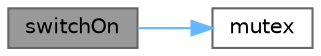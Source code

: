 digraph "switchOn"
{
 // INTERACTIVE_SVG=YES
 // LATEX_PDF_SIZE
  bgcolor="transparent";
  edge [fontname=Helvetica,fontsize=10,labelfontname=Helvetica,labelfontsize=10];
  node [fontname=Helvetica,fontsize=10,shape=box,height=0.2,width=0.4];
  rankdir="LR";
  Node1 [label="switchOn",height=0.2,width=0.4,color="gray40", fillcolor="grey60", style="filled", fontcolor="black",tooltip=" "];
  Node1 -> Node2 [color="steelblue1",style="solid"];
  Node2 [label="mutex",height=0.2,width=0.4,color="grey40", fillcolor="white", style="filled",URL="$classore_1_1data_1_1_log.html#a34bd0616cd8be189e8a064df92bcdab7",tooltip="mutex to acquire locks"];
}
